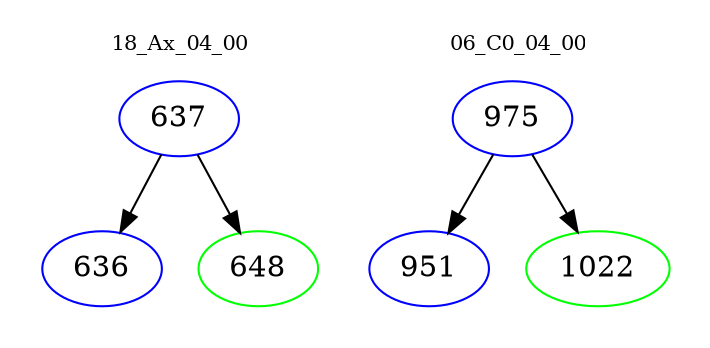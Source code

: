 digraph{
subgraph cluster_0 {
color = white
label = "18_Ax_04_00";
fontsize=10;
T0_637 [label="637", color="blue"]
T0_637 -> T0_636 [color="black"]
T0_636 [label="636", color="blue"]
T0_637 -> T0_648 [color="black"]
T0_648 [label="648", color="green"]
}
subgraph cluster_1 {
color = white
label = "06_C0_04_00";
fontsize=10;
T1_975 [label="975", color="blue"]
T1_975 -> T1_951 [color="black"]
T1_951 [label="951", color="blue"]
T1_975 -> T1_1022 [color="black"]
T1_1022 [label="1022", color="green"]
}
}
